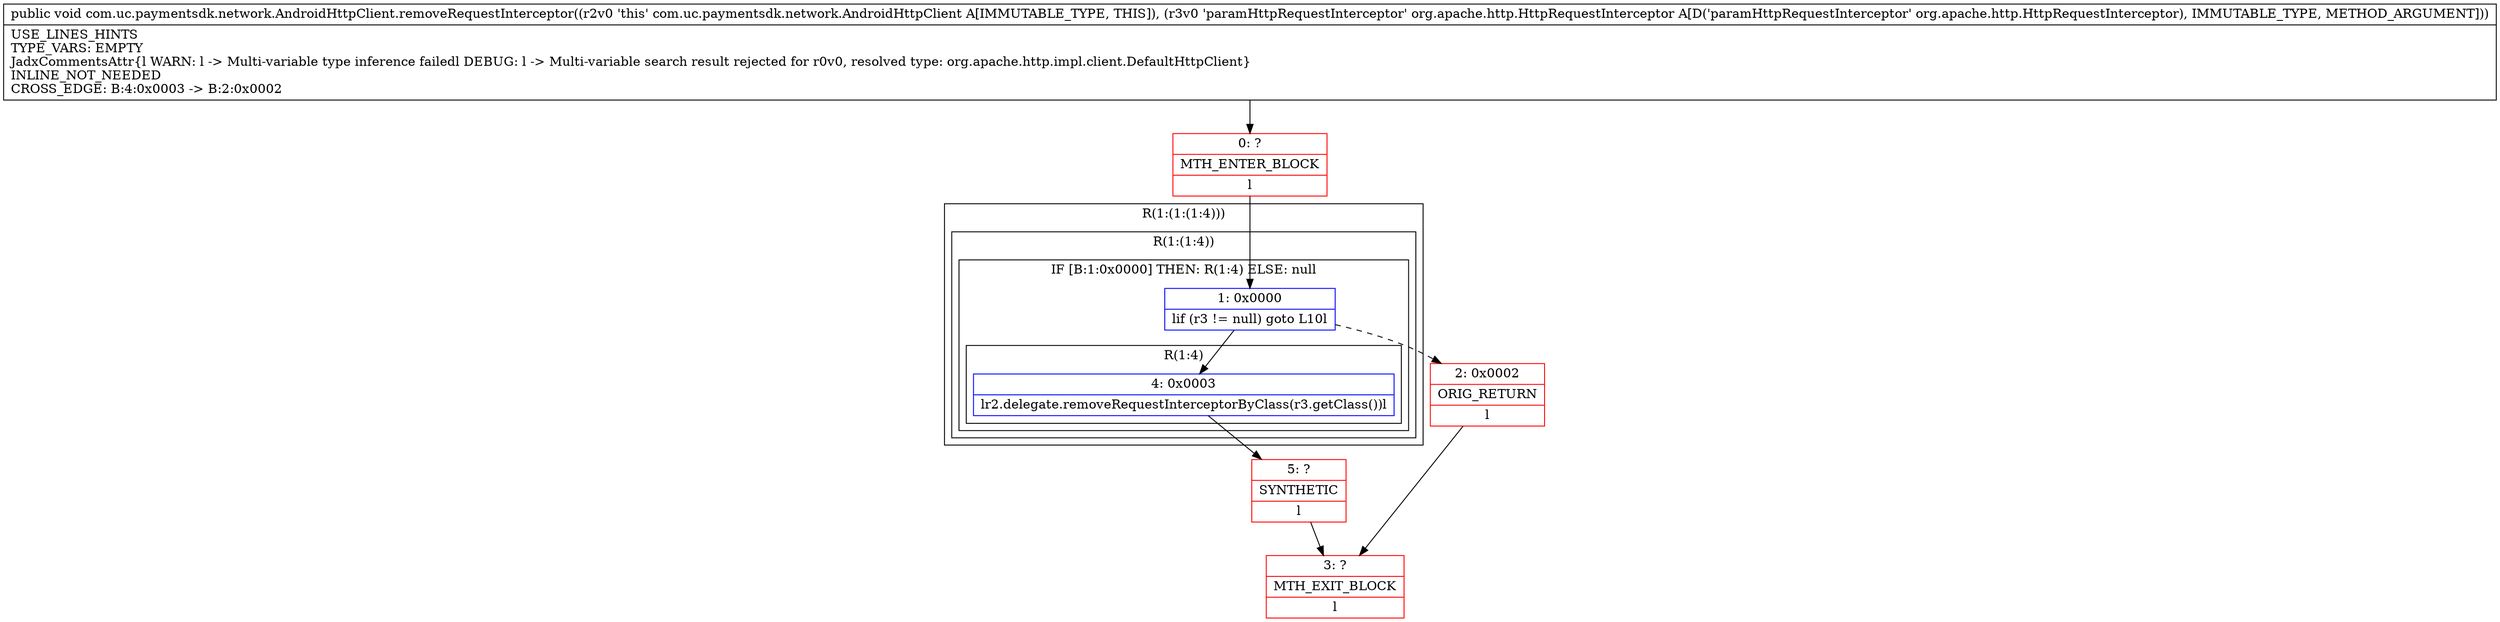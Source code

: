 digraph "CFG forcom.uc.paymentsdk.network.AndroidHttpClient.removeRequestInterceptor(Lorg\/apache\/http\/HttpRequestInterceptor;)V" {
subgraph cluster_Region_223285664 {
label = "R(1:(1:(1:4)))";
node [shape=record,color=blue];
subgraph cluster_Region_357367208 {
label = "R(1:(1:4))";
node [shape=record,color=blue];
subgraph cluster_IfRegion_932214544 {
label = "IF [B:1:0x0000] THEN: R(1:4) ELSE: null";
node [shape=record,color=blue];
Node_1 [shape=record,label="{1\:\ 0x0000|lif (r3 != null) goto L10l}"];
subgraph cluster_Region_1794121955 {
label = "R(1:4)";
node [shape=record,color=blue];
Node_4 [shape=record,label="{4\:\ 0x0003|lr2.delegate.removeRequestInterceptorByClass(r3.getClass())l}"];
}
}
}
}
Node_0 [shape=record,color=red,label="{0\:\ ?|MTH_ENTER_BLOCK\l|l}"];
Node_2 [shape=record,color=red,label="{2\:\ 0x0002|ORIG_RETURN\l|l}"];
Node_3 [shape=record,color=red,label="{3\:\ ?|MTH_EXIT_BLOCK\l|l}"];
Node_5 [shape=record,color=red,label="{5\:\ ?|SYNTHETIC\l|l}"];
MethodNode[shape=record,label="{public void com.uc.paymentsdk.network.AndroidHttpClient.removeRequestInterceptor((r2v0 'this' com.uc.paymentsdk.network.AndroidHttpClient A[IMMUTABLE_TYPE, THIS]), (r3v0 'paramHttpRequestInterceptor' org.apache.http.HttpRequestInterceptor A[D('paramHttpRequestInterceptor' org.apache.http.HttpRequestInterceptor), IMMUTABLE_TYPE, METHOD_ARGUMENT]))  | USE_LINES_HINTS\lTYPE_VARS: EMPTY\lJadxCommentsAttr\{l WARN: l \-\> Multi\-variable type inference failedl DEBUG: l \-\> Multi\-variable search result rejected for r0v0, resolved type: org.apache.http.impl.client.DefaultHttpClient\}\lINLINE_NOT_NEEDED\lCROSS_EDGE: B:4:0x0003 \-\> B:2:0x0002\l}"];
MethodNode -> Node_0;
Node_1 -> Node_2[style=dashed];
Node_1 -> Node_4;
Node_4 -> Node_5;
Node_0 -> Node_1;
Node_2 -> Node_3;
Node_5 -> Node_3;
}

